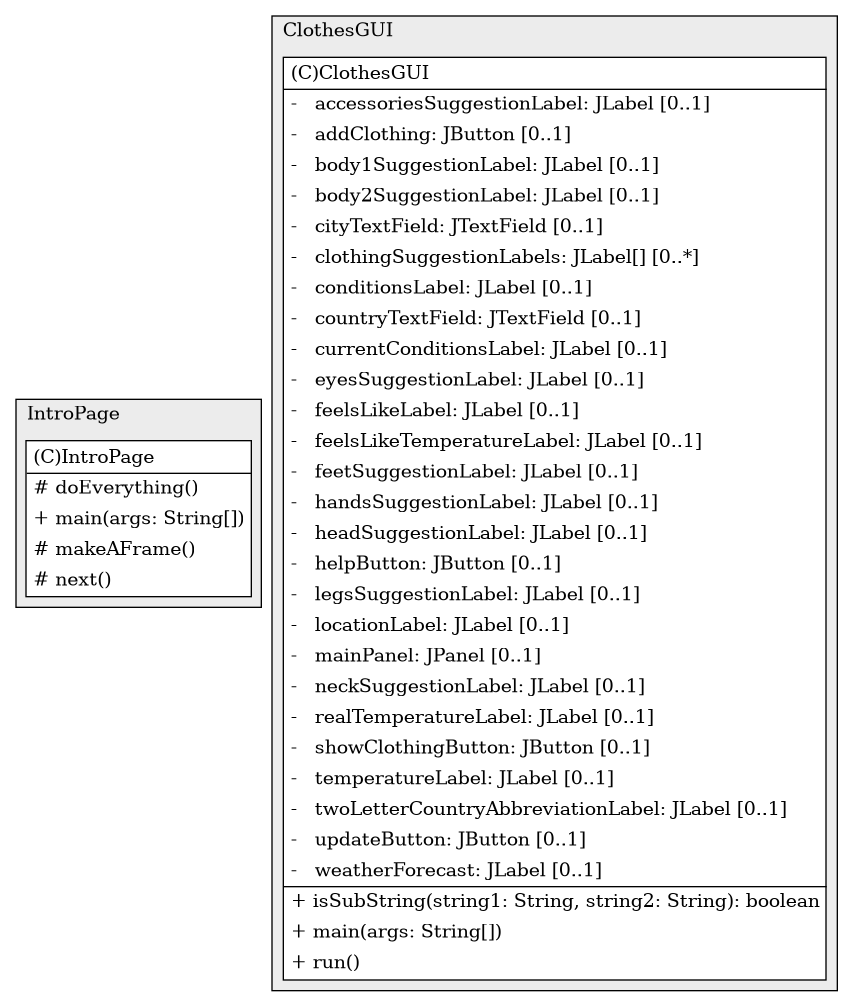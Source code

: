 @startuml

/' diagram meta data start
config=StructureConfiguration;
{
  "projectClassification": {
    "searchMode": "OpenProject", // OpenProject, AllProjects
    "includedProjects": "",
    "pathEndKeywords": "*.impl",
    "isClientPath": "",
    "isClientName": "",
    "isTestPath": "",
    "isTestName": "",
    "isMappingPath": "",
    "isMappingName": "",
    "isDataAccessPath": "",
    "isDataAccessName": "",
    "isDataStructurePath": "",
    "isDataStructureName": "",
    "isInterfaceStructuresPath": "",
    "isInterfaceStructuresName": "",
    "isEntryPointPath": "",
    "isEntryPointName": "",
    "treatFinalFieldsAsMandatory": false
  },
  "graphRestriction": {
    "classPackageExcludeFilter": "",
    "classPackageIncludeFilter": "",
    "classNameExcludeFilter": "",
    "classNameIncludeFilter": "",
    "methodNameExcludeFilter": "",
    "methodNameIncludeFilter": "",
    "removeByInheritance": "", // inheritance/annotation based filtering is done in a second step
    "removeByAnnotation": "",
    "removeByClassPackage": "", // cleanup the graph after inheritance/annotation based filtering is done
    "removeByClassName": "",
    "cutMappings": false,
    "cutEnum": true,
    "cutTests": true,
    "cutClient": true,
    "cutDataAccess": false,
    "cutInterfaceStructures": false,
    "cutDataStructures": false,
    "cutGetterAndSetter": true,
    "cutConstructors": true
  },
  "graphTraversal": {
    "forwardDepth": 6,
    "backwardDepth": 6,
    "classPackageExcludeFilter": "",
    "classPackageIncludeFilter": "",
    "classNameExcludeFilter": "",
    "classNameIncludeFilter": "",
    "methodNameExcludeFilter": "",
    "methodNameIncludeFilter": "",
    "hideMappings": false,
    "hideDataStructures": false,
    "hidePrivateMethods": true,
    "hideInterfaceCalls": true, // indirection: implementation -> interface (is hidden) -> implementation
    "onlyShowApplicationEntryPoints": false, // root node is included
    "useMethodCallsForStructureDiagram": "ForwardOnly" // ForwardOnly, BothDirections, No
  },
  "details": {
    "aggregation": "GroupByClass", // ByClass, GroupByClass, None
    "showClassGenericTypes": true,
    "showMethods": true,
    "showMethodParameterNames": true,
    "showMethodParameterTypes": true,
    "showMethodReturnType": true,
    "showPackageLevels": 2,
    "showDetailedClassStructure": true
  },
  "rootClass": "IntroPage",
  "extensionCallbackMethod": "" // qualified.class.name#methodName - signature: public static String method(String)
}
diagram meta data end '/



digraph g {
    rankdir="TB"
    splines=polyline
    

'nodes 
subgraph cluster_1419622661 { 
   	label=IntroPage
	labeljust=l
	fillcolor="#ececec"
	style=filled
   
   IntroPage1419622661[
	label=<<TABLE BORDER="1" CELLBORDER="0" CELLPADDING="4" CELLSPACING="0">
<TR><TD ALIGN="LEFT" >(C)IntroPage</TD></TR>
<HR/>
<TR><TD ALIGN="LEFT" ># doEverything()</TD></TR>
<TR><TD ALIGN="LEFT" >+ main(args: String[])</TD></TR>
<TR><TD ALIGN="LEFT" ># makeAFrame()</TD></TR>
<TR><TD ALIGN="LEFT" ># next()</TD></TR>
</TABLE>>
	style=filled
	margin=0
	shape=plaintext
	fillcolor="#FFFFFF"
];
} 

subgraph cluster_910778355 { 
   	label=ClothesGUI
	labeljust=l
	fillcolor="#ececec"
	style=filled
   
   ClothesGUI910778355[
	label=<<TABLE BORDER="1" CELLBORDER="0" CELLPADDING="4" CELLSPACING="0">
<TR><TD ALIGN="LEFT" >(C)ClothesGUI</TD></TR>
<HR/>
<TR><TD ALIGN="LEFT" >-   accessoriesSuggestionLabel: JLabel [0..1]</TD></TR>
<TR><TD ALIGN="LEFT" >-   addClothing: JButton [0..1]</TD></TR>
<TR><TD ALIGN="LEFT" >-   body1SuggestionLabel: JLabel [0..1]</TD></TR>
<TR><TD ALIGN="LEFT" >-   body2SuggestionLabel: JLabel [0..1]</TD></TR>
<TR><TD ALIGN="LEFT" >-   cityTextField: JTextField [0..1]</TD></TR>
<TR><TD ALIGN="LEFT" >-   clothingSuggestionLabels: JLabel[] [0..*]</TD></TR>
<TR><TD ALIGN="LEFT" >-   conditionsLabel: JLabel [0..1]</TD></TR>
<TR><TD ALIGN="LEFT" >-   countryTextField: JTextField [0..1]</TD></TR>
<TR><TD ALIGN="LEFT" >-   currentConditionsLabel: JLabel [0..1]</TD></TR>
<TR><TD ALIGN="LEFT" >-   eyesSuggestionLabel: JLabel [0..1]</TD></TR>
<TR><TD ALIGN="LEFT" >-   feelsLikeLabel: JLabel [0..1]</TD></TR>
<TR><TD ALIGN="LEFT" >-   feelsLikeTemperatureLabel: JLabel [0..1]</TD></TR>
<TR><TD ALIGN="LEFT" >-   feetSuggestionLabel: JLabel [0..1]</TD></TR>
<TR><TD ALIGN="LEFT" >-   handsSuggestionLabel: JLabel [0..1]</TD></TR>
<TR><TD ALIGN="LEFT" >-   headSuggestionLabel: JLabel [0..1]</TD></TR>
<TR><TD ALIGN="LEFT" >-   helpButton: JButton [0..1]</TD></TR>
<TR><TD ALIGN="LEFT" >-   legsSuggestionLabel: JLabel [0..1]</TD></TR>
<TR><TD ALIGN="LEFT" >-   locationLabel: JLabel [0..1]</TD></TR>
<TR><TD ALIGN="LEFT" >-   mainPanel: JPanel [0..1]</TD></TR>
<TR><TD ALIGN="LEFT" >-   neckSuggestionLabel: JLabel [0..1]</TD></TR>
<TR><TD ALIGN="LEFT" >-   realTemperatureLabel: JLabel [0..1]</TD></TR>
<TR><TD ALIGN="LEFT" >-   showClothingButton: JButton [0..1]</TD></TR>
<TR><TD ALIGN="LEFT" >-   temperatureLabel: JLabel [0..1]</TD></TR>
<TR><TD ALIGN="LEFT" >-   twoLetterCountryAbbreviationLabel: JLabel [0..1]</TD></TR>
<TR><TD ALIGN="LEFT" >-   updateButton: JButton [0..1]</TD></TR>
<TR><TD ALIGN="LEFT" >-   weatherForecast: JLabel [0..1]</TD></TR>
<HR/>
<TR><TD ALIGN="LEFT" >+ isSubString(string1: String, string2: String): boolean</TD></TR>
<TR><TD ALIGN="LEFT" >+ main(args: String[])</TD></TR>
<TR><TD ALIGN="LEFT" >+ run()</TD></TR>
</TABLE>>
	style=filled
	margin=0
	shape=plaintext
	fillcolor="#FFFFFF"
];
} 

'edges    

    
}
@enduml